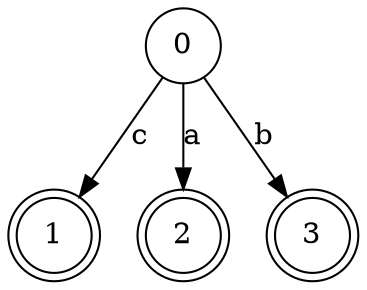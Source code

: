 digraph example {
	shape0 [label="0", shape=circle];
	shape1 [label="1", shape=doublecircle];
	shape2 [label="2", shape=doublecircle];
	shape3 [label="3", shape=doublecircle];


	shape0 -> shape1 [label="c"]
	shape0 -> shape2 [label="a"]
	shape0 -> shape3 [label="b"]
}